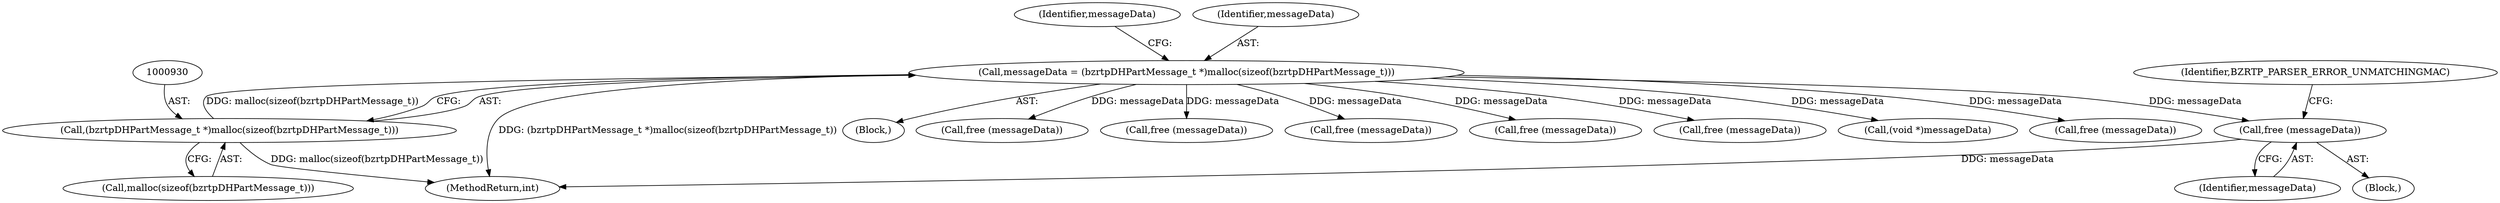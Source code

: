 digraph "0_bzrtp_bbb1e6e2f467ee4bd7b9a8c800e4f07343d7d99b@API" {
"1001212" [label="(Call,free (messageData))"];
"1000927" [label="(Call,messageData = (bzrtpDHPartMessage_t *)malloc(sizeof(bzrtpDHPartMessage_t)))"];
"1000929" [label="(Call,(bzrtpDHPartMessage_t *)malloc(sizeof(bzrtpDHPartMessage_t)))"];
"1000927" [label="(Call,messageData = (bzrtpDHPartMessage_t *)malloc(sizeof(bzrtpDHPartMessage_t)))"];
"1000929" [label="(Call,(bzrtpDHPartMessage_t *)malloc(sizeof(bzrtpDHPartMessage_t)))"];
"1000936" [label="(Identifier,messageData)"];
"1000973" [label="(Call,free (messageData))"];
"1001213" [label="(Identifier,messageData)"];
"1001175" [label="(Call,free (messageData))"];
"1001271" [label="(Call,(void *)messageData)"];
"1001005" [label="(Call,free (messageData))"];
"1001966" [label="(MethodReturn,int)"];
"1001215" [label="(Identifier,BZRTP_PARSER_ERROR_UNMATCHINGMAC)"];
"1001212" [label="(Call,free (messageData))"];
"1000928" [label="(Identifier,messageData)"];
"1000900" [label="(Block,)"];
"1001044" [label="(Call,free (messageData))"];
"1001119" [label="(Call,free (messageData))"];
"1001138" [label="(Call,free (messageData))"];
"1001211" [label="(Block,)"];
"1000931" [label="(Call,malloc(sizeof(bzrtpDHPartMessage_t)))"];
"1001212" -> "1001211"  [label="AST: "];
"1001212" -> "1001213"  [label="CFG: "];
"1001213" -> "1001212"  [label="AST: "];
"1001215" -> "1001212"  [label="CFG: "];
"1001212" -> "1001966"  [label="DDG: messageData"];
"1000927" -> "1001212"  [label="DDG: messageData"];
"1000927" -> "1000900"  [label="AST: "];
"1000927" -> "1000929"  [label="CFG: "];
"1000928" -> "1000927"  [label="AST: "];
"1000929" -> "1000927"  [label="AST: "];
"1000936" -> "1000927"  [label="CFG: "];
"1000927" -> "1001966"  [label="DDG: (bzrtpDHPartMessage_t *)malloc(sizeof(bzrtpDHPartMessage_t))"];
"1000929" -> "1000927"  [label="DDG: malloc(sizeof(bzrtpDHPartMessage_t))"];
"1000927" -> "1000973"  [label="DDG: messageData"];
"1000927" -> "1001005"  [label="DDG: messageData"];
"1000927" -> "1001044"  [label="DDG: messageData"];
"1000927" -> "1001119"  [label="DDG: messageData"];
"1000927" -> "1001138"  [label="DDG: messageData"];
"1000927" -> "1001175"  [label="DDG: messageData"];
"1000927" -> "1001271"  [label="DDG: messageData"];
"1000929" -> "1000931"  [label="CFG: "];
"1000930" -> "1000929"  [label="AST: "];
"1000931" -> "1000929"  [label="AST: "];
"1000929" -> "1001966"  [label="DDG: malloc(sizeof(bzrtpDHPartMessage_t))"];
}
